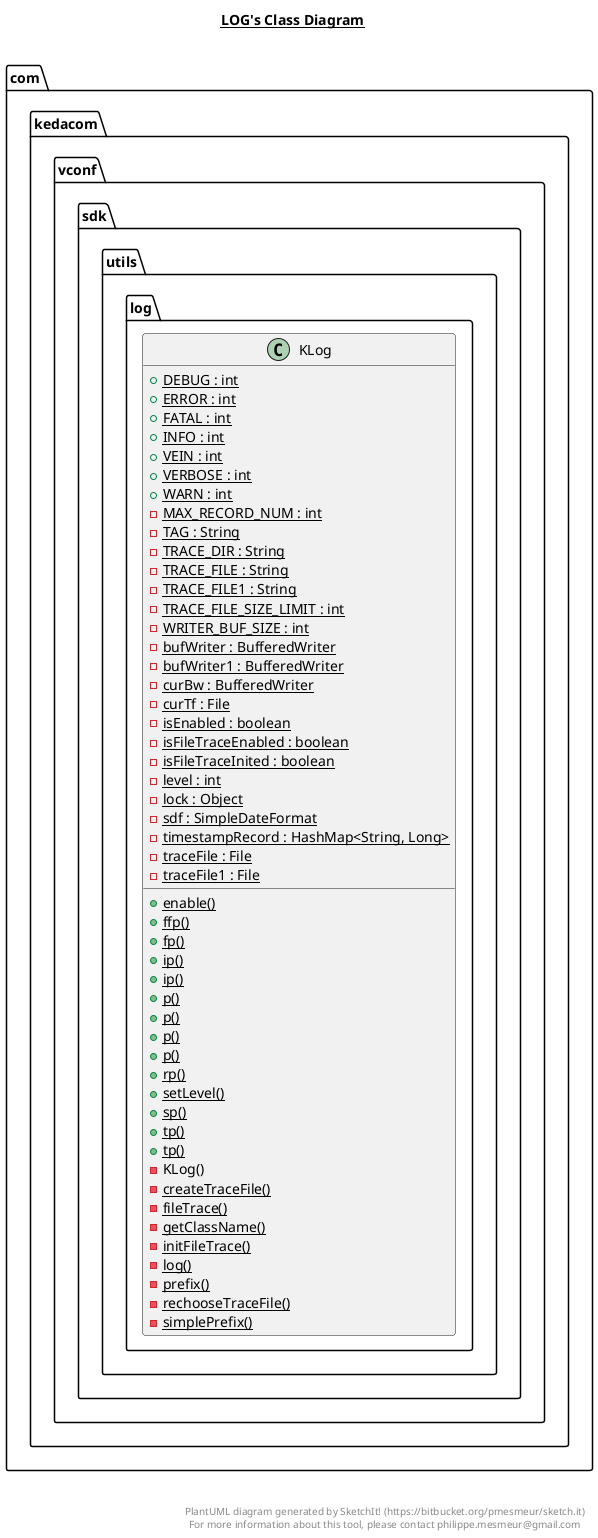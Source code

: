 @startuml

title __LOG's Class Diagram__\n

  namespace com.kedacom.vconf.sdk.utils {
    namespace log {
      class com.kedacom.vconf.sdk.utils.log.KLog {
          {static} + DEBUG : int
          {static} + ERROR : int
          {static} + FATAL : int
          {static} + INFO : int
          {static} + VEIN : int
          {static} + VERBOSE : int
          {static} + WARN : int
          {static} - MAX_RECORD_NUM : int
          {static} - TAG : String
          {static} - TRACE_DIR : String
          {static} - TRACE_FILE : String
          {static} - TRACE_FILE1 : String
          {static} - TRACE_FILE_SIZE_LIMIT : int
          {static} - WRITER_BUF_SIZE : int
          {static} - bufWriter : BufferedWriter
          {static} - bufWriter1 : BufferedWriter
          {static} - curBw : BufferedWriter
          {static} - curTf : File
          {static} - isEnabled : boolean
          {static} - isFileTraceEnabled : boolean
          {static} - isFileTraceInited : boolean
          {static} - level : int
          {static} - lock : Object
          {static} - sdf : SimpleDateFormat
          {static} - timestampRecord : HashMap<String, Long>
          {static} - traceFile : File
          {static} - traceFile1 : File
          {static} + enable()
          {static} + ffp()
          {static} + fp()
          {static} + ip()
          {static} + ip()
          {static} + p()
          {static} + p()
          {static} + p()
          {static} + p()
          {static} + rp()
          {static} + setLevel()
          {static} + sp()
          {static} + tp()
          {static} + tp()
          - KLog()
          {static} - createTraceFile()
          {static} - fileTrace()
          {static} - getClassName()
          {static} - initFileTrace()
          {static} - log()
          {static} - prefix()
          {static} - rechooseTraceFile()
          {static} - simplePrefix()
      }
    }
  }
  



right footer


PlantUML diagram generated by SketchIt! (https://bitbucket.org/pmesmeur/sketch.it)
For more information about this tool, please contact philippe.mesmeur@gmail.com
endfooter

@enduml
